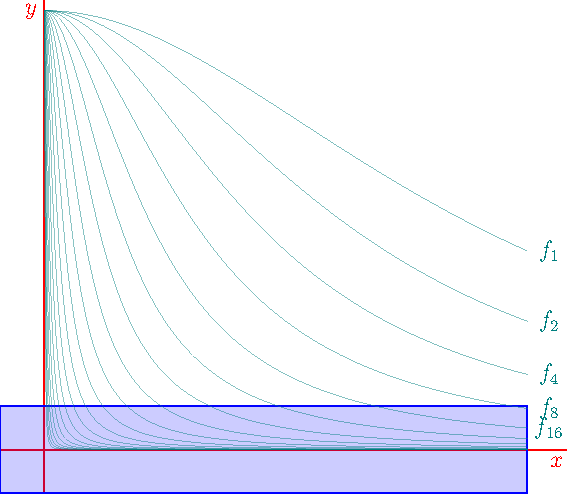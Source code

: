 import graph;
size(10cm);

filldraw((-.1, -.1)--(-.1, .1)--(1.1, .1)--(1.1, -.1)--cycle, blue+opacity(.2), blue);

for (int i=0; i<20; ++i){
  int k=2^i;
  real t(real x) {return 1/(1+k*x^2);}
  draw(graph(t,0,1.1, n=1000), rgb(0, .5, .5)+opacity(1/2-i/200)+linewidth(0));
  if (i < 5){
    label(format("$f_{%d}$", k), (1.15, t(1.1)), rgb(0, .5, .5));
  }
}

axes("$x$", "$y$", red);
